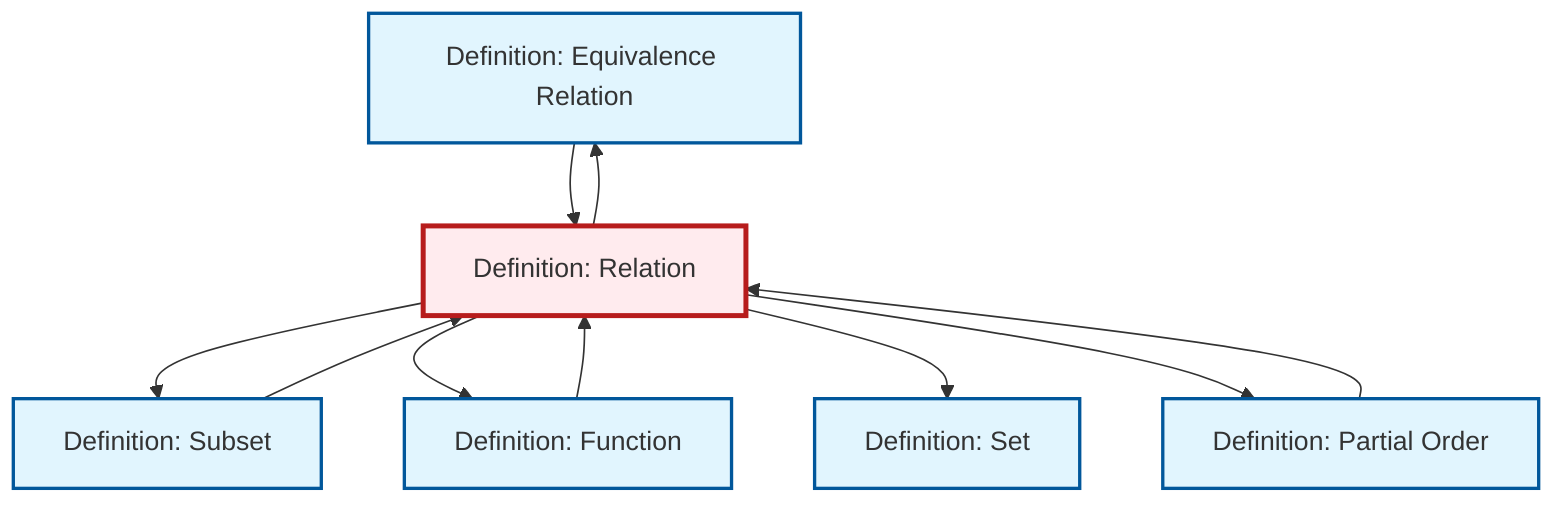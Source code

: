 graph TD
    classDef definition fill:#e1f5fe,stroke:#01579b,stroke-width:2px
    classDef theorem fill:#f3e5f5,stroke:#4a148c,stroke-width:2px
    classDef axiom fill:#fff3e0,stroke:#e65100,stroke-width:2px
    classDef example fill:#e8f5e9,stroke:#1b5e20,stroke-width:2px
    classDef current fill:#ffebee,stroke:#b71c1c,stroke-width:3px
    def-equivalence-relation["Definition: Equivalence Relation"]:::definition
    def-function["Definition: Function"]:::definition
    def-subset["Definition: Subset"]:::definition
    def-partial-order["Definition: Partial Order"]:::definition
    def-relation["Definition: Relation"]:::definition
    def-set["Definition: Set"]:::definition
    def-relation --> def-subset
    def-subset --> def-relation
    def-relation --> def-function
    def-partial-order --> def-relation
    def-relation --> def-equivalence-relation
    def-relation --> def-set
    def-function --> def-relation
    def-equivalence-relation --> def-relation
    def-relation --> def-partial-order
    class def-relation current